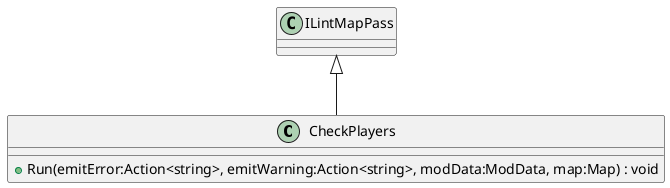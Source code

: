 @startuml
class CheckPlayers {
    + Run(emitError:Action<string>, emitWarning:Action<string>, modData:ModData, map:Map) : void
}
ILintMapPass <|-- CheckPlayers
@enduml
